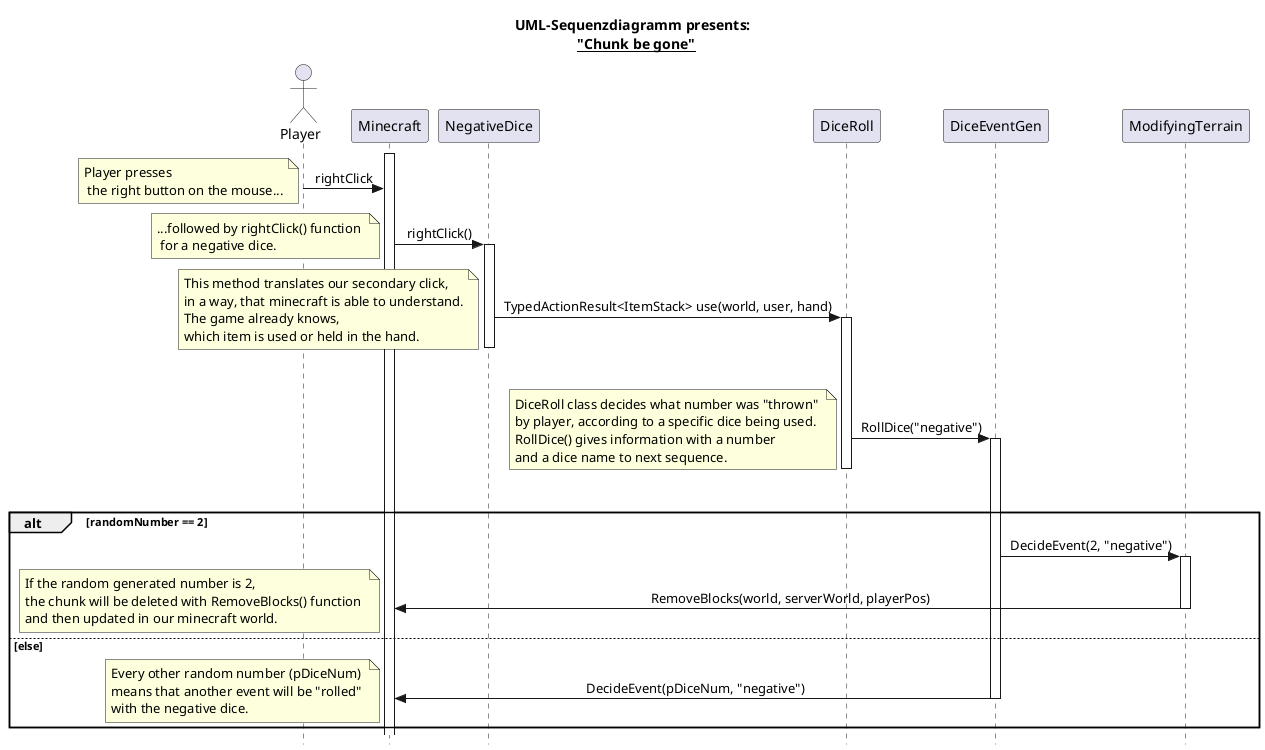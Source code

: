@startuml

skinparam sequenceMessageAlign center
skinparam style strictuml
title UML-Sequenzdiagramm presents: \n __"Chunk be gone"__

actor Player
participant Minecraft
participant NegativeDice
participant DiceRoll
participant DiceEventGen
participant ModifyingTerrain

activate Minecraft

Player -> Minecraft: rightClick
note left: Player presses \n the right button on the mouse...

Minecraft -> NegativeDice: rightClick()
note left: ...followed by rightClick() function \n for a negative dice.
activate NegativeDice

NegativeDice -> DiceRoll: TypedActionResult<ItemStack> use(world, user, hand)
note left: This method translates our secondary click,\nin a way, that minecraft is able to understand.\nThe game already knows,\nwhich item is used or held in the hand.
activate DiceRoll
deactivate NegativeDice

DiceRoll -> DiceEventGen: RollDice("negative")
note left: DiceRoll class decides what number was "thrown" \nby player, according to a specific dice being used.\nRollDice() gives information with a number \nand a dice name to next sequence.
activate DiceEventGen
deactivate DiceRoll

alt randomNumber == 2
    DiceEventGen -> ModifyingTerrain: DecideEvent(2, "negative")
    activate ModifyingTerrain

    ModifyingTerrain -> Minecraft: RemoveBlocks(world, serverWorld, playerPos)
    deactivate ModifyingTerrain
    note left: If the random generated number is 2,\nthe chunk will be deleted with RemoveBlocks() function \nand then updated in our minecraft world.

else else
    DiceEventGen -> Minecraft: DecideEvent(pDiceNum, "negative")
    note left: Every other random number (pDiceNum) \nmeans that another event will be "rolled" \nwith the negative dice.
    deactivate DiceEventGen
end

@enduml